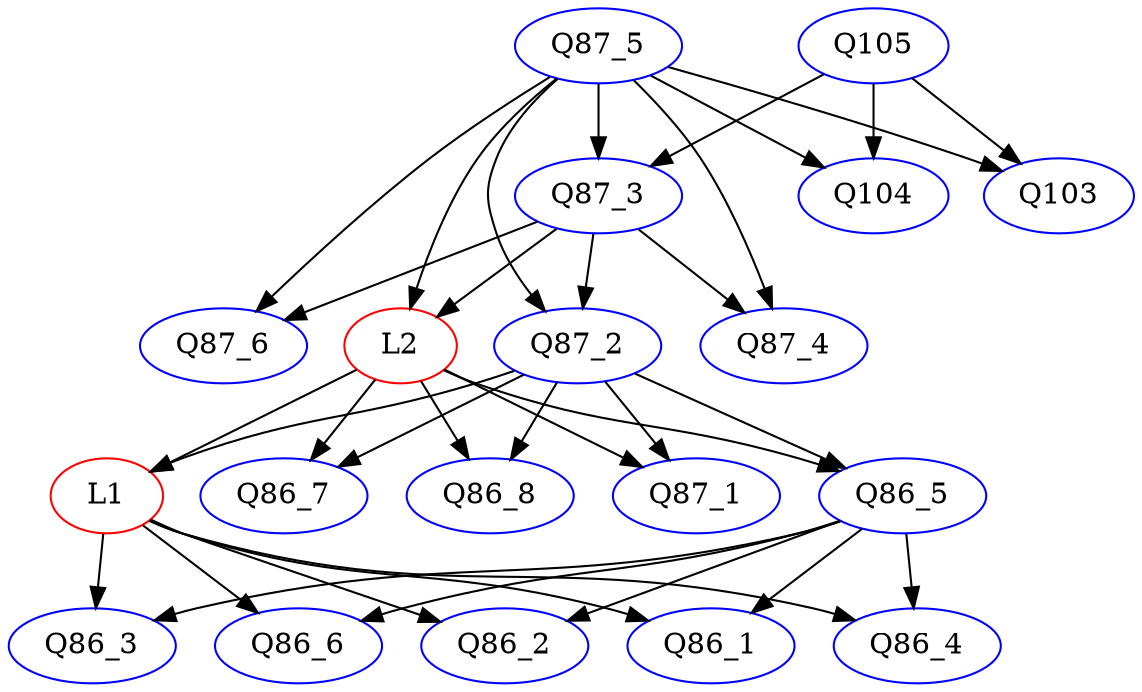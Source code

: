 digraph {
Q86_7 [color = blue]; Q87_3 [color = blue]; Q86_8 [color = blue]; Q86_6 [color = blue]; Q87_1 [color = blue]; L1 [color = red]; Q103 [color = blue]; Q86_2 [color = blue]; Q87_5 [color = blue]; Q86_1 [color = blue]; Q87_6 [color = blue]; Q86_5 [color = blue]; Q87_2 [color = blue]; Q104 [color = blue]; Q86_4 [color = blue]; Q86_3 [color = blue]; L2 [color = red]; Q105 [color = blue]; Q87_4 [color = blue]; 
subgraph Undirected {
edge [dir=none, color=black]
}

subgraph Directed {
edge [color=black]
L1 -> Q86_1
Q105 -> Q103
L1 -> Q86_2
Q87_2 -> Q87_1
Q87_2 -> Q86_5
Q87_5 -> Q87_4
Q87_5 -> Q104
Q87_5 -> Q87_2
L2 -> Q86_8
Q86_5 -> Q86_1
Q87_5 -> Q87_6
Q86_5 -> Q86_2
L1 -> Q86_4
Q87_2 -> L1
Q87_2 -> Q86_7
Q87_5 -> Q87_3
Q87_3 -> L2
L1 -> Q86_3
L1 -> Q86_6
Q105 -> Q104
L2 -> Q87_1
Q86_5 -> Q86_4
L2 -> Q86_5
Q87_5 -> Q103
Q87_3 -> Q87_4
Q86_5 -> Q86_3
Q87_2 -> Q86_8
Q87_3 -> Q87_2
Q87_3 -> Q87_6
Q86_5 -> Q86_6
Q105 -> Q87_3
L2 -> L1
L2 -> Q86_7
Q87_5 -> L2
}

}
